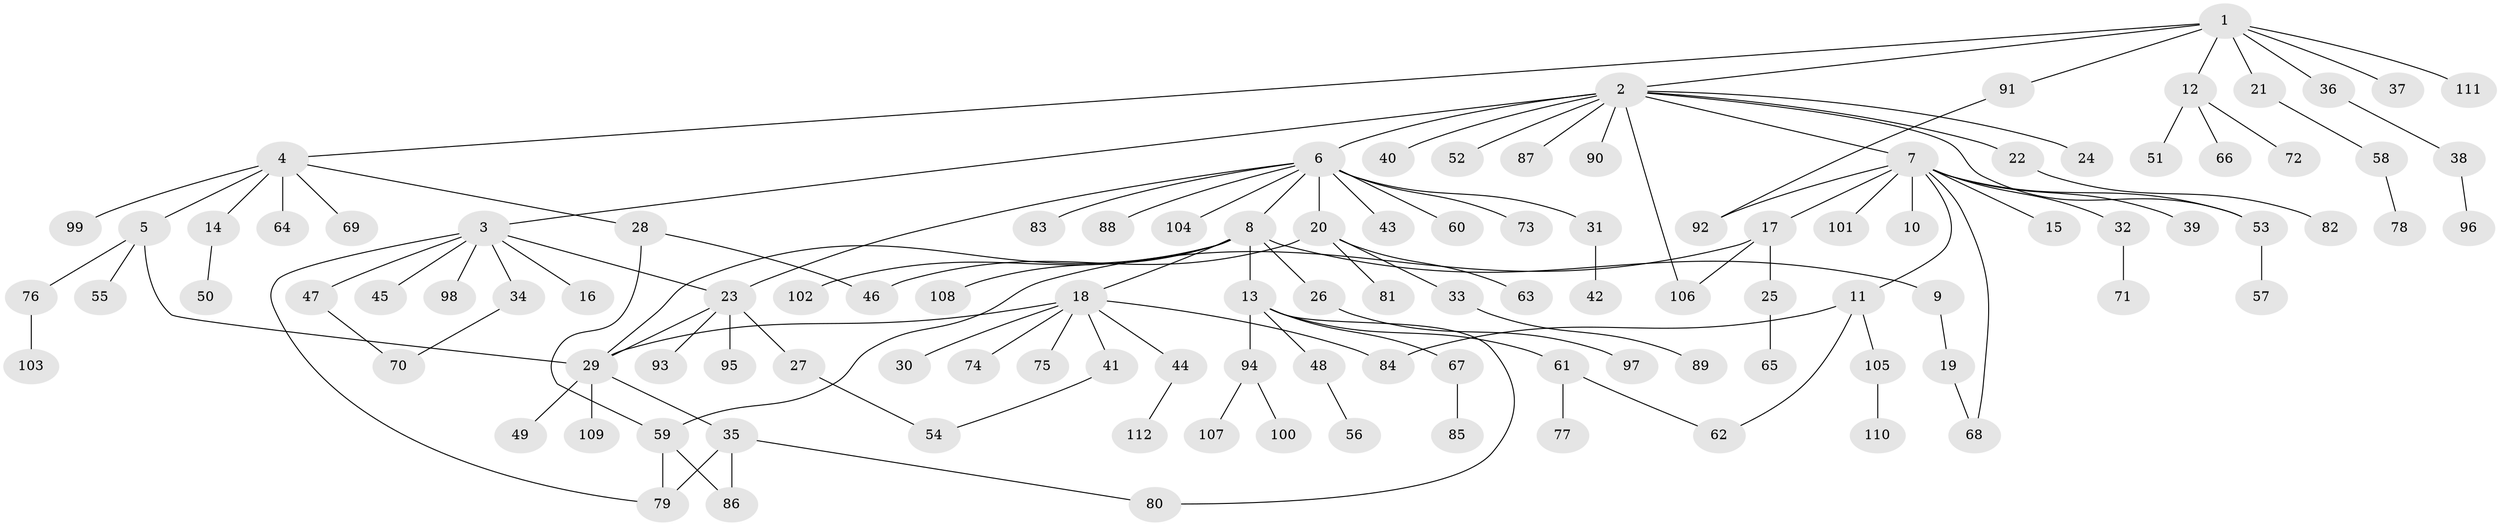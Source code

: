 // Generated by graph-tools (version 1.1) at 2025/35/03/09/25 02:35:23]
// undirected, 112 vertices, 129 edges
graph export_dot {
graph [start="1"]
  node [color=gray90,style=filled];
  1;
  2;
  3;
  4;
  5;
  6;
  7;
  8;
  9;
  10;
  11;
  12;
  13;
  14;
  15;
  16;
  17;
  18;
  19;
  20;
  21;
  22;
  23;
  24;
  25;
  26;
  27;
  28;
  29;
  30;
  31;
  32;
  33;
  34;
  35;
  36;
  37;
  38;
  39;
  40;
  41;
  42;
  43;
  44;
  45;
  46;
  47;
  48;
  49;
  50;
  51;
  52;
  53;
  54;
  55;
  56;
  57;
  58;
  59;
  60;
  61;
  62;
  63;
  64;
  65;
  66;
  67;
  68;
  69;
  70;
  71;
  72;
  73;
  74;
  75;
  76;
  77;
  78;
  79;
  80;
  81;
  82;
  83;
  84;
  85;
  86;
  87;
  88;
  89;
  90;
  91;
  92;
  93;
  94;
  95;
  96;
  97;
  98;
  99;
  100;
  101;
  102;
  103;
  104;
  105;
  106;
  107;
  108;
  109;
  110;
  111;
  112;
  1 -- 2;
  1 -- 4;
  1 -- 12;
  1 -- 21;
  1 -- 36;
  1 -- 37;
  1 -- 91;
  1 -- 111;
  2 -- 3;
  2 -- 6;
  2 -- 7;
  2 -- 22;
  2 -- 24;
  2 -- 40;
  2 -- 52;
  2 -- 53;
  2 -- 87;
  2 -- 90;
  2 -- 106;
  3 -- 16;
  3 -- 23;
  3 -- 34;
  3 -- 45;
  3 -- 47;
  3 -- 79;
  3 -- 98;
  4 -- 5;
  4 -- 14;
  4 -- 28;
  4 -- 64;
  4 -- 69;
  4 -- 99;
  5 -- 29;
  5 -- 55;
  5 -- 76;
  6 -- 8;
  6 -- 20;
  6 -- 23;
  6 -- 31;
  6 -- 43;
  6 -- 60;
  6 -- 73;
  6 -- 83;
  6 -- 88;
  6 -- 104;
  7 -- 10;
  7 -- 11;
  7 -- 15;
  7 -- 17;
  7 -- 32;
  7 -- 39;
  7 -- 53;
  7 -- 68;
  7 -- 92;
  7 -- 101;
  8 -- 9;
  8 -- 13;
  8 -- 18;
  8 -- 26;
  8 -- 29;
  8 -- 102;
  8 -- 108;
  9 -- 19;
  11 -- 62;
  11 -- 84;
  11 -- 105;
  12 -- 51;
  12 -- 66;
  12 -- 72;
  13 -- 48;
  13 -- 61;
  13 -- 67;
  13 -- 80;
  13 -- 94;
  14 -- 50;
  17 -- 25;
  17 -- 59;
  17 -- 106;
  18 -- 29;
  18 -- 30;
  18 -- 41;
  18 -- 44;
  18 -- 74;
  18 -- 75;
  18 -- 84;
  19 -- 68;
  20 -- 33;
  20 -- 46;
  20 -- 63;
  20 -- 81;
  21 -- 58;
  22 -- 82;
  23 -- 27;
  23 -- 29;
  23 -- 93;
  23 -- 95;
  25 -- 65;
  26 -- 97;
  27 -- 54;
  28 -- 46;
  28 -- 59;
  29 -- 35;
  29 -- 49;
  29 -- 109;
  31 -- 42;
  32 -- 71;
  33 -- 89;
  34 -- 70;
  35 -- 79;
  35 -- 80;
  35 -- 86;
  36 -- 38;
  38 -- 96;
  41 -- 54;
  44 -- 112;
  47 -- 70;
  48 -- 56;
  53 -- 57;
  58 -- 78;
  59 -- 79;
  59 -- 86;
  61 -- 62;
  61 -- 77;
  67 -- 85;
  76 -- 103;
  91 -- 92;
  94 -- 100;
  94 -- 107;
  105 -- 110;
}
